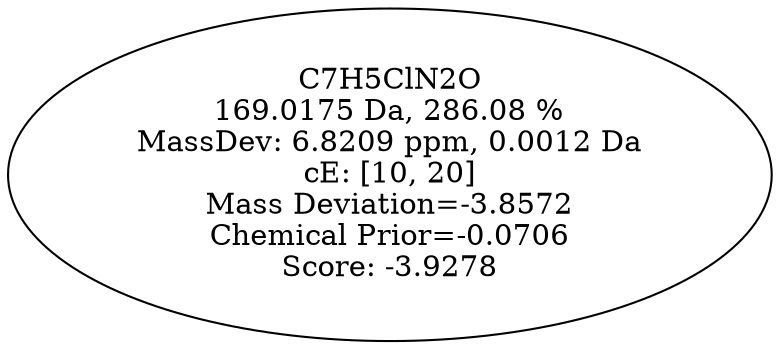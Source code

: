 strict digraph {
v1 [label="C7H5ClN2O\n169.0175 Da, 286.08 %\nMassDev: 6.8209 ppm, 0.0012 Da\ncE: [10, 20]\nMass Deviation=-3.8572\nChemical Prior=-0.0706\nScore: -3.9278"];
}
